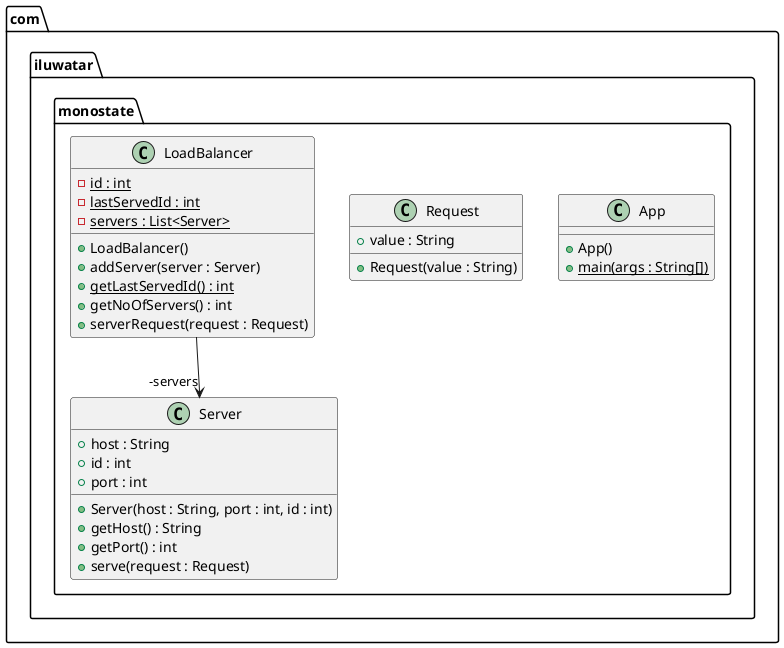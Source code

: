 @startuml
package com.iluwatar.monostate {
  class App {
    + App()
    + main(args : String[]) {static}
  }
  class Request {
    + value : String
    + Request(value : String)
  }
  class LoadBalancer {
    - id : int {static}
    - lastServedId : int {static}
    - servers : List<Server> {static}
    + LoadBalancer()
    + addServer(server : Server)
    + getLastServedId() : int {static}
    + getNoOfServers() : int
    + serverRequest(request : Request)
  }
  class Server {
    + host : String
    + id : int
    + port : int
    + Server(host : String, port : int, id : int)
    + getHost() : String
    + getPort() : int
    + serve(request : Request)
  }
}
LoadBalancer -->  "-servers" Server
@enduml